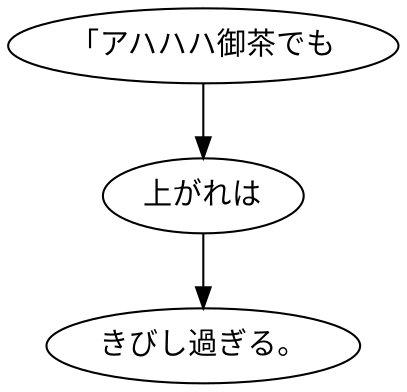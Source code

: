 digraph graph6195 {
	node0 [label="「アハハハ御茶でも"];
	node1 [label="上がれは"];
	node2 [label="きびし過ぎる。"];
	node0 -> node1;
	node1 -> node2;
}
